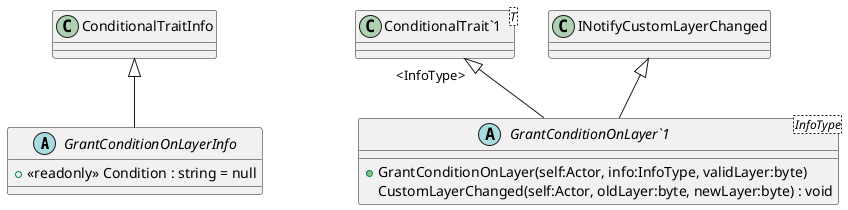 @startuml
abstract class GrantConditionOnLayerInfo {
    + <<readonly>> Condition : string = null
}
abstract class "GrantConditionOnLayer`1"<InfoType> {
    + GrantConditionOnLayer(self:Actor, info:InfoType, validLayer:byte)
    CustomLayerChanged(self:Actor, oldLayer:byte, newLayer:byte) : void
}
class "ConditionalTrait`1"<T> {
}
ConditionalTraitInfo <|-- GrantConditionOnLayerInfo
"ConditionalTrait`1" "<InfoType>" <|-- "GrantConditionOnLayer`1"
INotifyCustomLayerChanged <|-- "GrantConditionOnLayer`1"
@enduml
